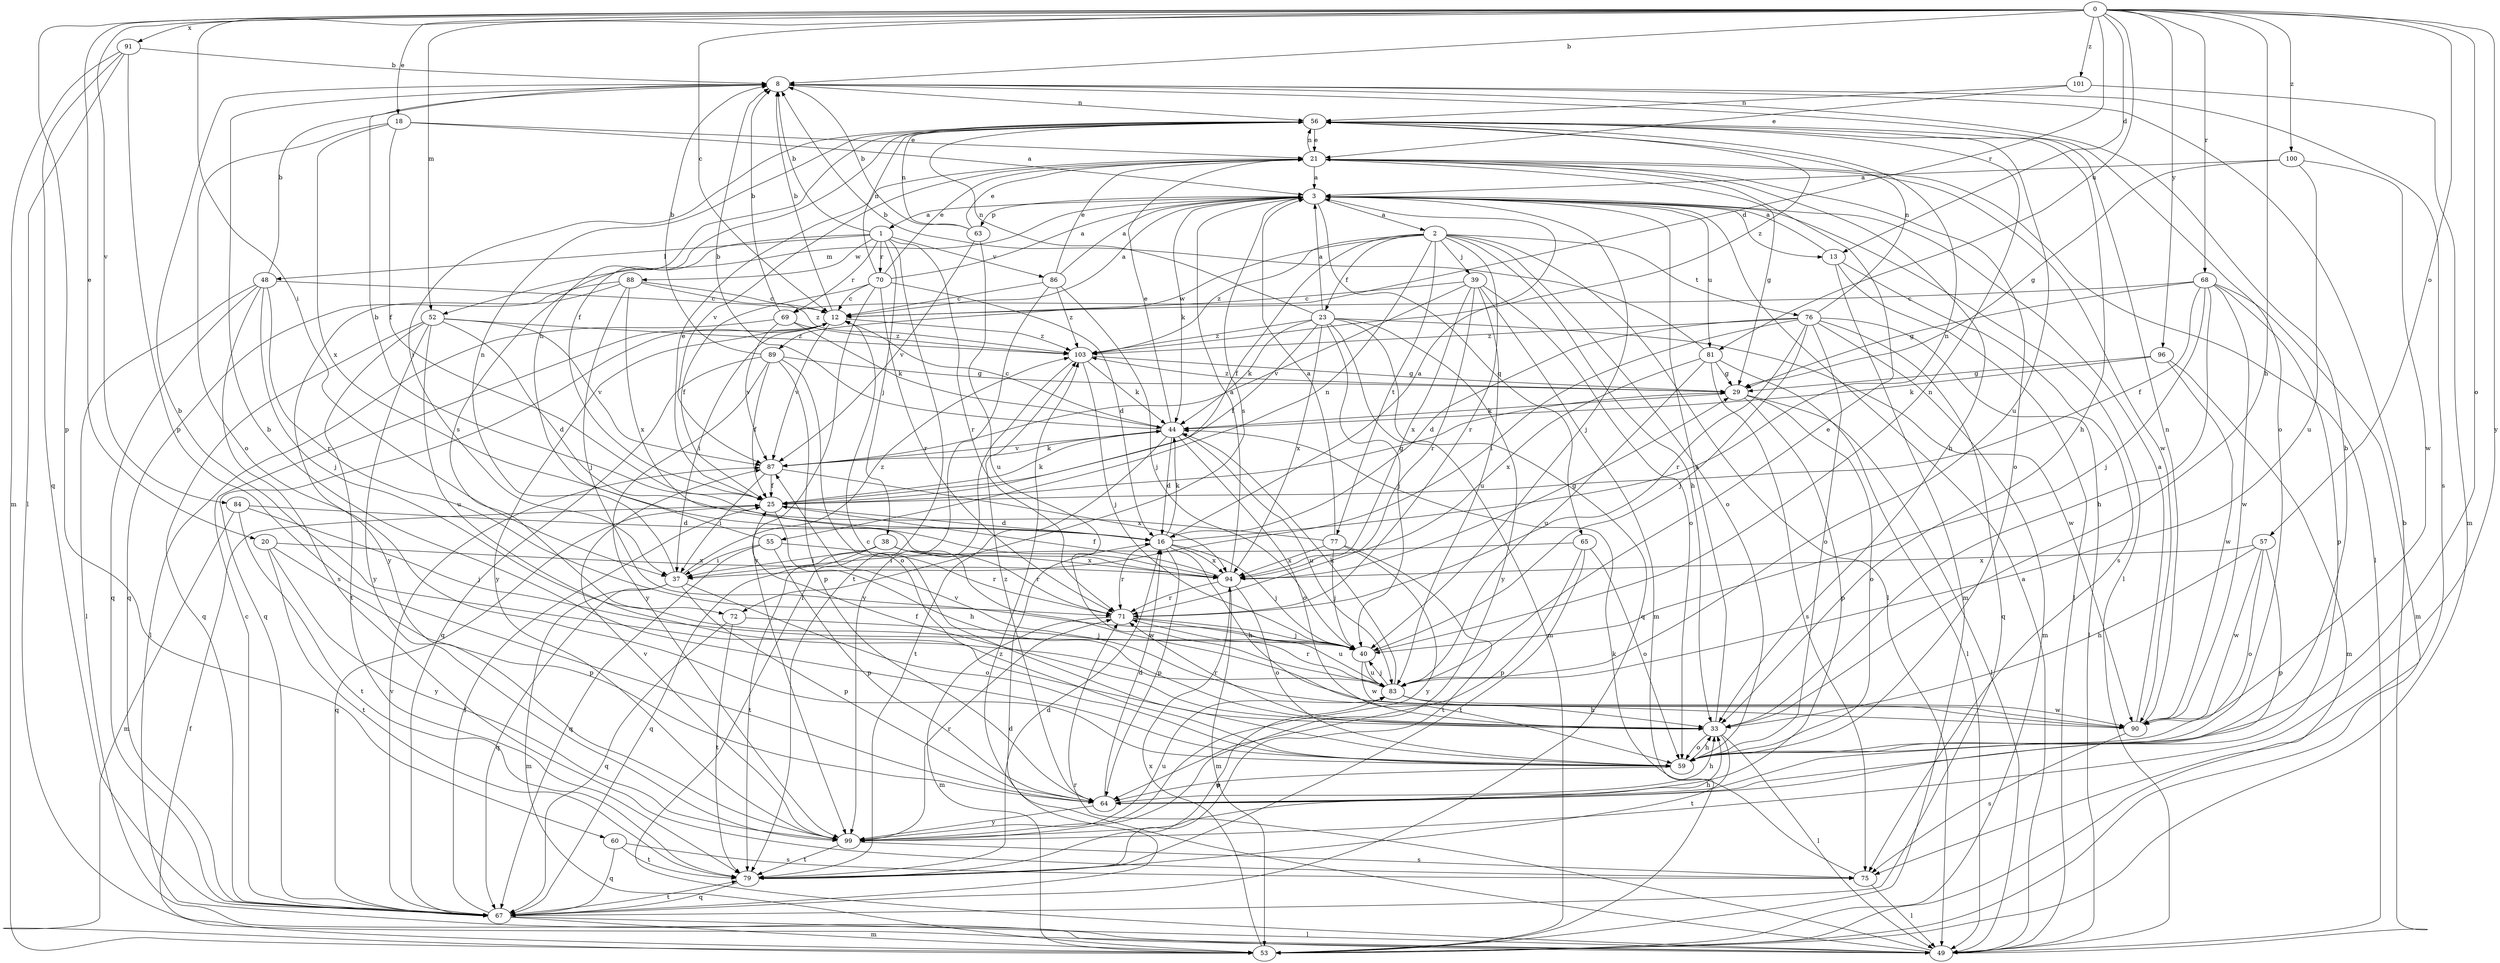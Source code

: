 strict digraph  {
0;
1;
2;
3;
8;
12;
13;
16;
18;
20;
21;
23;
25;
29;
33;
37;
38;
39;
40;
44;
48;
49;
52;
53;
55;
56;
57;
59;
60;
63;
64;
65;
67;
68;
69;
70;
71;
72;
75;
76;
77;
79;
81;
83;
84;
86;
87;
88;
89;
90;
91;
94;
96;
99;
100;
101;
103;
0 -> 8  [label=b];
0 -> 12  [label=c];
0 -> 13  [label=d];
0 -> 18  [label=e];
0 -> 20  [label=e];
0 -> 33  [label=h];
0 -> 37  [label=i];
0 -> 52  [label=m];
0 -> 57  [label=o];
0 -> 59  [label=o];
0 -> 60  [label=p];
0 -> 68  [label=r];
0 -> 69  [label=r];
0 -> 81  [label=u];
0 -> 84  [label=v];
0 -> 91  [label=x];
0 -> 96  [label=y];
0 -> 99  [label=y];
0 -> 100  [label=z];
0 -> 101  [label=z];
1 -> 8  [label=b];
1 -> 38  [label=j];
1 -> 48  [label=l];
1 -> 49  [label=l];
1 -> 69  [label=r];
1 -> 70  [label=r];
1 -> 71  [label=r];
1 -> 72  [label=s];
1 -> 86  [label=v];
1 -> 88  [label=w];
2 -> 23  [label=f];
2 -> 25  [label=f];
2 -> 33  [label=h];
2 -> 39  [label=j];
2 -> 49  [label=l];
2 -> 55  [label=n];
2 -> 59  [label=o];
2 -> 71  [label=r];
2 -> 76  [label=t];
2 -> 77  [label=t];
2 -> 89  [label=w];
2 -> 103  [label=z];
3 -> 1  [label=a];
3 -> 2  [label=a];
3 -> 13  [label=d];
3 -> 40  [label=j];
3 -> 44  [label=k];
3 -> 49  [label=l];
3 -> 52  [label=m];
3 -> 63  [label=p];
3 -> 65  [label=q];
3 -> 72  [label=s];
3 -> 81  [label=u];
8 -> 56  [label=n];
8 -> 59  [label=o];
8 -> 75  [label=s];
12 -> 3  [label=a];
12 -> 8  [label=b];
12 -> 37  [label=i];
12 -> 67  [label=q];
12 -> 87  [label=v];
12 -> 99  [label=y];
12 -> 103  [label=z];
13 -> 3  [label=a];
13 -> 49  [label=l];
13 -> 53  [label=m];
13 -> 75  [label=s];
16 -> 3  [label=a];
16 -> 33  [label=h];
16 -> 40  [label=j];
16 -> 44  [label=k];
16 -> 56  [label=n];
16 -> 64  [label=p];
16 -> 71  [label=r];
16 -> 94  [label=x];
18 -> 3  [label=a];
18 -> 21  [label=e];
18 -> 25  [label=f];
18 -> 59  [label=o];
18 -> 94  [label=x];
20 -> 64  [label=p];
20 -> 79  [label=t];
20 -> 94  [label=x];
20 -> 99  [label=y];
21 -> 3  [label=a];
21 -> 29  [label=g];
21 -> 33  [label=h];
21 -> 49  [label=l];
21 -> 56  [label=n];
21 -> 59  [label=o];
21 -> 87  [label=v];
21 -> 90  [label=w];
23 -> 3  [label=a];
23 -> 25  [label=f];
23 -> 40  [label=j];
23 -> 44  [label=k];
23 -> 53  [label=m];
23 -> 56  [label=n];
23 -> 67  [label=q];
23 -> 90  [label=w];
23 -> 94  [label=x];
23 -> 99  [label=y];
23 -> 103  [label=z];
25 -> 16  [label=d];
25 -> 21  [label=e];
25 -> 29  [label=g];
25 -> 33  [label=h];
25 -> 44  [label=k];
25 -> 67  [label=q];
29 -> 44  [label=k];
29 -> 49  [label=l];
29 -> 59  [label=o];
29 -> 64  [label=p];
29 -> 103  [label=z];
33 -> 3  [label=a];
33 -> 8  [label=b];
33 -> 25  [label=f];
33 -> 49  [label=l];
33 -> 59  [label=o];
33 -> 71  [label=r];
33 -> 79  [label=t];
37 -> 53  [label=m];
37 -> 56  [label=n];
37 -> 59  [label=o];
37 -> 64  [label=p];
37 -> 67  [label=q];
37 -> 103  [label=z];
38 -> 37  [label=i];
38 -> 67  [label=q];
38 -> 71  [label=r];
38 -> 79  [label=t];
38 -> 90  [label=w];
38 -> 94  [label=x];
39 -> 12  [label=c];
39 -> 53  [label=m];
39 -> 59  [label=o];
39 -> 71  [label=r];
39 -> 83  [label=u];
39 -> 87  [label=v];
39 -> 94  [label=x];
40 -> 56  [label=n];
40 -> 83  [label=u];
40 -> 90  [label=w];
44 -> 8  [label=b];
44 -> 12  [label=c];
44 -> 16  [label=d];
44 -> 21  [label=e];
44 -> 59  [label=o];
44 -> 79  [label=t];
44 -> 83  [label=u];
44 -> 87  [label=v];
48 -> 8  [label=b];
48 -> 12  [label=c];
48 -> 40  [label=j];
48 -> 49  [label=l];
48 -> 67  [label=q];
48 -> 71  [label=r];
48 -> 75  [label=s];
49 -> 3  [label=a];
49 -> 8  [label=b];
49 -> 71  [label=r];
49 -> 103  [label=z];
52 -> 16  [label=d];
52 -> 67  [label=q];
52 -> 79  [label=t];
52 -> 83  [label=u];
52 -> 87  [label=v];
52 -> 99  [label=y];
52 -> 103  [label=z];
53 -> 25  [label=f];
53 -> 94  [label=x];
55 -> 37  [label=i];
55 -> 56  [label=n];
55 -> 64  [label=p];
55 -> 67  [label=q];
55 -> 71  [label=r];
56 -> 21  [label=e];
56 -> 25  [label=f];
56 -> 33  [label=h];
56 -> 37  [label=i];
56 -> 83  [label=u];
56 -> 103  [label=z];
57 -> 33  [label=h];
57 -> 59  [label=o];
57 -> 64  [label=p];
57 -> 90  [label=w];
57 -> 94  [label=x];
59 -> 8  [label=b];
59 -> 12  [label=c];
59 -> 33  [label=h];
59 -> 64  [label=p];
60 -> 67  [label=q];
60 -> 75  [label=s];
60 -> 79  [label=t];
63 -> 8  [label=b];
63 -> 21  [label=e];
63 -> 56  [label=n];
63 -> 83  [label=u];
63 -> 87  [label=v];
64 -> 8  [label=b];
64 -> 16  [label=d];
64 -> 33  [label=h];
64 -> 99  [label=y];
64 -> 103  [label=z];
65 -> 37  [label=i];
65 -> 59  [label=o];
65 -> 64  [label=p];
65 -> 79  [label=t];
67 -> 12  [label=c];
67 -> 16  [label=d];
67 -> 25  [label=f];
67 -> 49  [label=l];
67 -> 53  [label=m];
67 -> 79  [label=t];
67 -> 87  [label=v];
68 -> 12  [label=c];
68 -> 25  [label=f];
68 -> 29  [label=g];
68 -> 33  [label=h];
68 -> 40  [label=j];
68 -> 53  [label=m];
68 -> 64  [label=p];
68 -> 90  [label=w];
69 -> 8  [label=b];
69 -> 44  [label=k];
69 -> 49  [label=l];
69 -> 87  [label=v];
69 -> 103  [label=z];
70 -> 3  [label=a];
70 -> 12  [label=c];
70 -> 16  [label=d];
70 -> 21  [label=e];
70 -> 25  [label=f];
70 -> 56  [label=n];
70 -> 71  [label=r];
70 -> 99  [label=y];
71 -> 40  [label=j];
71 -> 53  [label=m];
71 -> 83  [label=u];
72 -> 40  [label=j];
72 -> 67  [label=q];
72 -> 79  [label=t];
75 -> 44  [label=k];
75 -> 49  [label=l];
76 -> 16  [label=d];
76 -> 37  [label=i];
76 -> 40  [label=j];
76 -> 49  [label=l];
76 -> 53  [label=m];
76 -> 56  [label=n];
76 -> 59  [label=o];
76 -> 67  [label=q];
76 -> 71  [label=r];
76 -> 103  [label=z];
77 -> 3  [label=a];
77 -> 8  [label=b];
77 -> 40  [label=j];
77 -> 79  [label=t];
77 -> 94  [label=x];
77 -> 99  [label=y];
79 -> 16  [label=d];
79 -> 67  [label=q];
79 -> 83  [label=u];
81 -> 8  [label=b];
81 -> 29  [label=g];
81 -> 49  [label=l];
81 -> 75  [label=s];
81 -> 83  [label=u];
81 -> 94  [label=x];
83 -> 21  [label=e];
83 -> 33  [label=h];
83 -> 40  [label=j];
83 -> 44  [label=k];
83 -> 71  [label=r];
83 -> 90  [label=w];
84 -> 16  [label=d];
84 -> 40  [label=j];
84 -> 53  [label=m];
84 -> 79  [label=t];
86 -> 3  [label=a];
86 -> 12  [label=c];
86 -> 21  [label=e];
86 -> 40  [label=j];
86 -> 79  [label=t];
86 -> 103  [label=z];
87 -> 25  [label=f];
87 -> 37  [label=i];
87 -> 44  [label=k];
87 -> 94  [label=x];
88 -> 12  [label=c];
88 -> 40  [label=j];
88 -> 67  [label=q];
88 -> 94  [label=x];
88 -> 99  [label=y];
88 -> 103  [label=z];
89 -> 8  [label=b];
89 -> 25  [label=f];
89 -> 29  [label=g];
89 -> 59  [label=o];
89 -> 64  [label=p];
89 -> 67  [label=q];
89 -> 99  [label=y];
90 -> 3  [label=a];
90 -> 56  [label=n];
90 -> 75  [label=s];
90 -> 87  [label=v];
91 -> 8  [label=b];
91 -> 49  [label=l];
91 -> 53  [label=m];
91 -> 64  [label=p];
91 -> 67  [label=q];
94 -> 3  [label=a];
94 -> 25  [label=f];
94 -> 29  [label=g];
94 -> 53  [label=m];
94 -> 59  [label=o];
94 -> 71  [label=r];
96 -> 29  [label=g];
96 -> 44  [label=k];
96 -> 53  [label=m];
96 -> 90  [label=w];
99 -> 33  [label=h];
99 -> 71  [label=r];
99 -> 75  [label=s];
99 -> 79  [label=t];
99 -> 83  [label=u];
99 -> 87  [label=v];
100 -> 3  [label=a];
100 -> 29  [label=g];
100 -> 83  [label=u];
100 -> 90  [label=w];
101 -> 21  [label=e];
101 -> 53  [label=m];
101 -> 56  [label=n];
103 -> 29  [label=g];
103 -> 40  [label=j];
103 -> 44  [label=k];
103 -> 99  [label=y];
}
